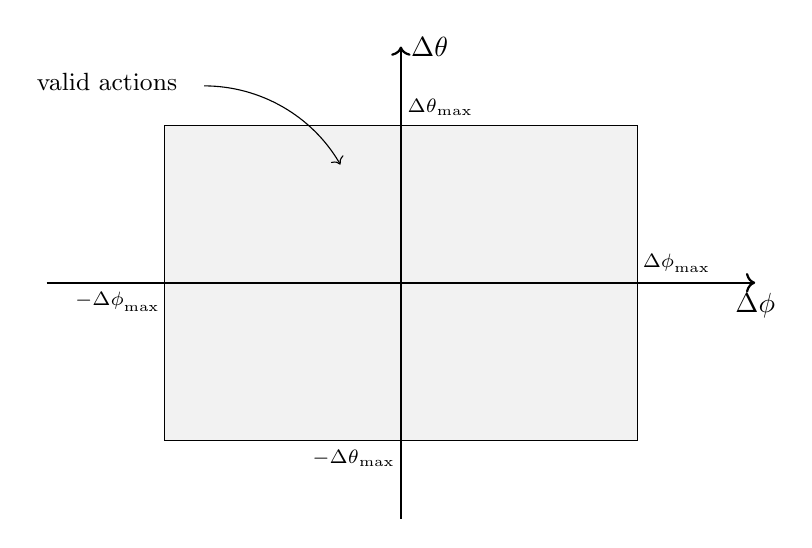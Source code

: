 \begin{tikzpicture}
  \draw[fill={gray!10}] (-3,-2) rectangle (3,2);
  \draw[->,thick]       (-4.5,0) -- (4.5,0) node[below] {$\Delta \phi$};
  \draw[->,thick]       (0,-3)   -- (0,3)   node[right] {$\Delta \theta$};

  \node[above,xshift=0.5cm]  at (3,0)  {\scriptsize ${\Delta \phi}_{\max}$};
  \node[below,xshift=-0.6cm] at (-3,0) {\scriptsize $-{\Delta \phi}_{\max}$};
  \node[above,xshift=0.5cm]  at (0,2)  {\scriptsize ${\Delta \theta}_{\max}$};
  \node[below,xshift=-0.6cm] at (0,-2) {\scriptsize $-{\Delta \theta}_{\max}$};

  \draw[->] (-2.5,2.5) arc (90:30:2) node[near start,xshift=-1.75cm,yshift=0.125cm] {\small valid actions};
\end{tikzpicture}
